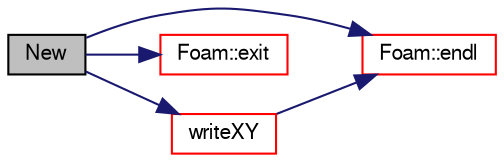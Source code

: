 digraph "New"
{
  bgcolor="transparent";
  edge [fontname="FreeSans",fontsize="10",labelfontname="FreeSans",labelfontsize="10"];
  node [fontname="FreeSans",fontsize="10",shape=record];
  rankdir="LR";
  Node334 [label="New",height=0.2,width=0.4,color="black", fillcolor="grey75", style="filled", fontcolor="black"];
  Node334 -> Node335 [color="midnightblue",fontsize="10",style="solid",fontname="FreeSans"];
  Node335 [label="Foam::endl",height=0.2,width=0.4,color="red",URL="$a21124.html#a2db8fe02a0d3909e9351bb4275b23ce4",tooltip="Add newline and flush stream. "];
  Node334 -> Node337 [color="midnightblue",fontsize="10",style="solid",fontname="FreeSans"];
  Node337 [label="Foam::exit",height=0.2,width=0.4,color="red",URL="$a21124.html#a06ca7250d8e89caf05243ec094843642"];
  Node334 -> Node382 [color="midnightblue",fontsize="10",style="solid",fontname="FreeSans"];
  Node382 [label="writeXY",height=0.2,width=0.4,color="red",URL="$a26706.html#a0f9940f03bd266a96e1723c6c4f642d0"];
  Node382 -> Node335 [color="midnightblue",fontsize="10",style="solid",fontname="FreeSans"];
}
